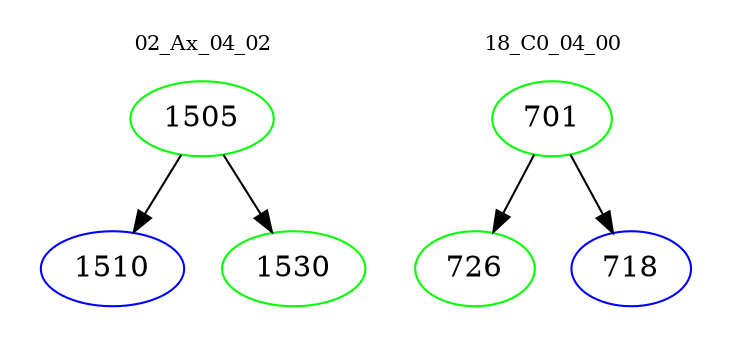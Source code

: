 digraph{
subgraph cluster_0 {
color = white
label = "02_Ax_04_02";
fontsize=10;
T0_1505 [label="1505", color="green"]
T0_1505 -> T0_1510 [color="black"]
T0_1510 [label="1510", color="blue"]
T0_1505 -> T0_1530 [color="black"]
T0_1530 [label="1530", color="green"]
}
subgraph cluster_1 {
color = white
label = "18_C0_04_00";
fontsize=10;
T1_701 [label="701", color="green"]
T1_701 -> T1_726 [color="black"]
T1_726 [label="726", color="green"]
T1_701 -> T1_718 [color="black"]
T1_718 [label="718", color="blue"]
}
}
